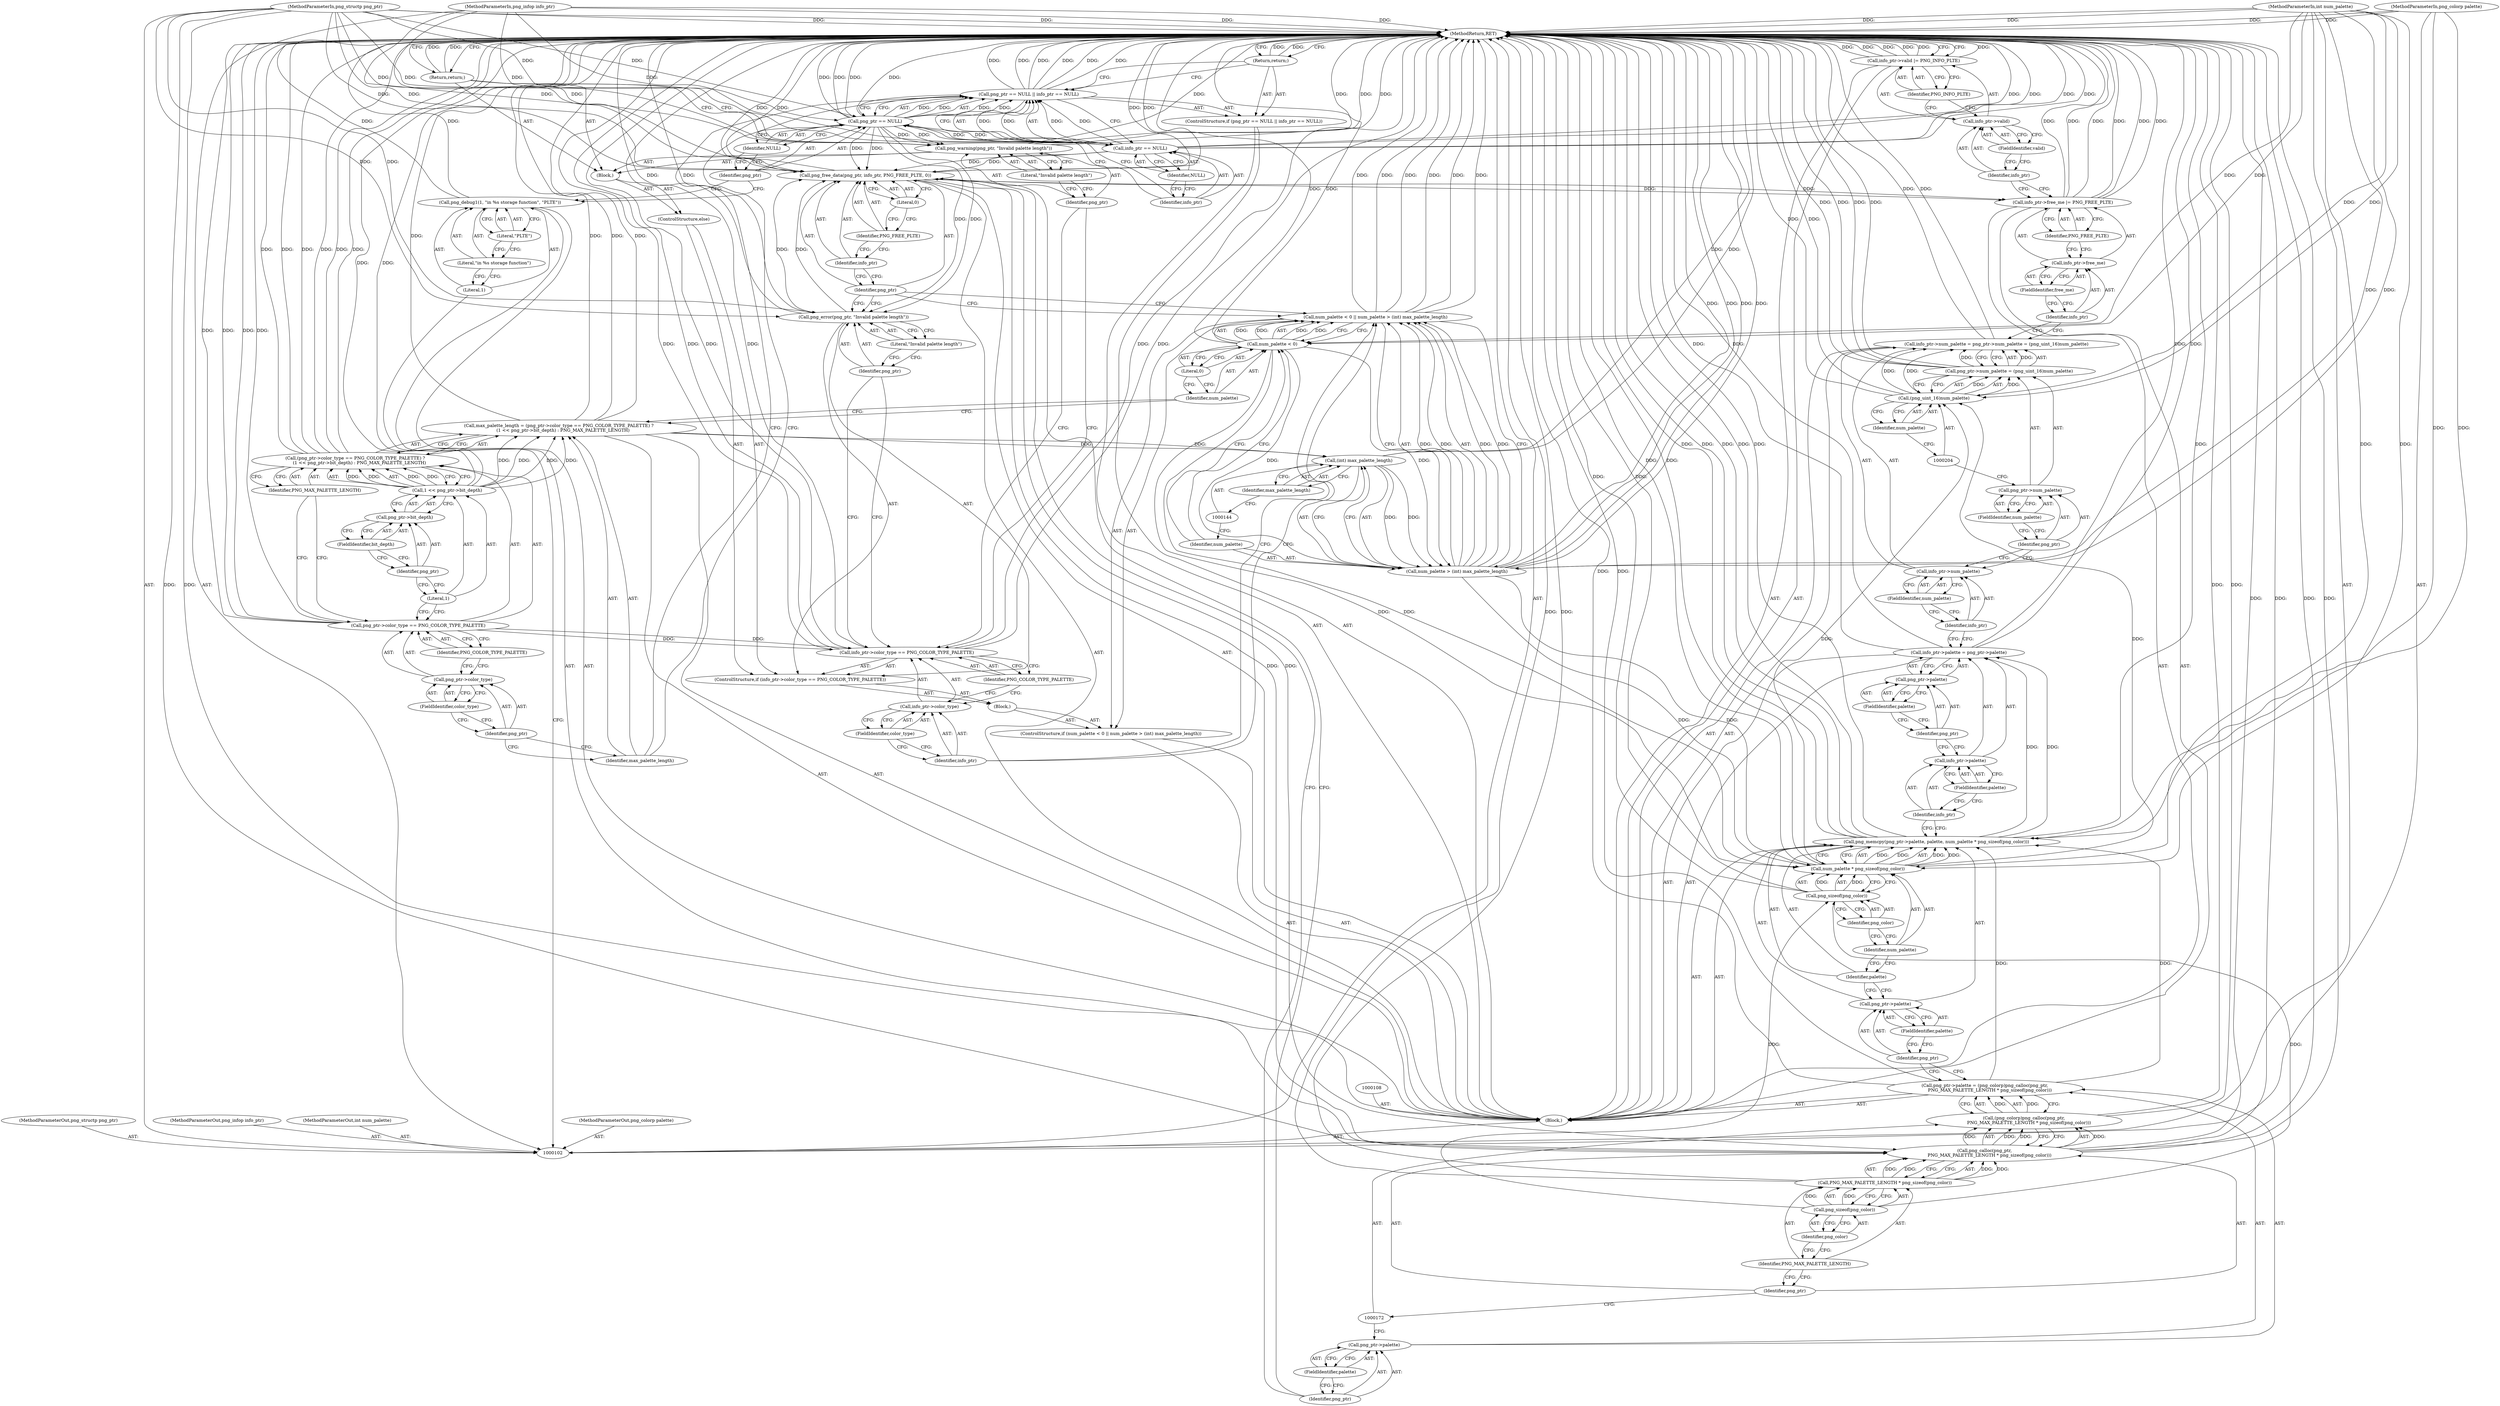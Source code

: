 digraph "0_Chrome_7f3d85b096f66870a15b37c2f40b219b2e292693_21" {
"1000216" [label="(MethodReturn,RET)"];
"1000103" [label="(MethodParameterIn,png_structp png_ptr)"];
"1000320" [label="(MethodParameterOut,png_structp png_ptr)"];
"1000104" [label="(MethodParameterIn,png_infop info_ptr)"];
"1000321" [label="(MethodParameterOut,png_infop info_ptr)"];
"1000121" [label="(Return,return;)"];
"1000124" [label="(Call,(png_ptr->color_type == PNG_COLOR_TYPE_PALETTE) ?\n      (1 << png_ptr->bit_depth) : PNG_MAX_PALETTE_LENGTH)"];
"1000125" [label="(Call,png_ptr->color_type == PNG_COLOR_TYPE_PALETTE)"];
"1000126" [label="(Call,png_ptr->color_type)"];
"1000127" [label="(Identifier,png_ptr)"];
"1000122" [label="(Call,max_palette_length = (png_ptr->color_type == PNG_COLOR_TYPE_PALETTE) ?\n      (1 << png_ptr->bit_depth) : PNG_MAX_PALETTE_LENGTH)"];
"1000123" [label="(Identifier,max_palette_length)"];
"1000128" [label="(FieldIdentifier,color_type)"];
"1000129" [label="(Identifier,PNG_COLOR_TYPE_PALETTE)"];
"1000132" [label="(Call,png_ptr->bit_depth)"];
"1000133" [label="(Identifier,png_ptr)"];
"1000134" [label="(FieldIdentifier,bit_depth)"];
"1000135" [label="(Identifier,PNG_MAX_PALETTE_LENGTH)"];
"1000130" [label="(Call,1 << png_ptr->bit_depth)"];
"1000131" [label="(Literal,1)"];
"1000140" [label="(Literal,0)"];
"1000141" [label="(Call,num_palette > (int) max_palette_length)"];
"1000142" [label="(Identifier,num_palette)"];
"1000136" [label="(ControlStructure,if (num_palette < 0 || num_palette > (int) max_palette_length))"];
"1000143" [label="(Call,(int) max_palette_length)"];
"1000145" [label="(Identifier,max_palette_length)"];
"1000137" [label="(Call,num_palette < 0 || num_palette > (int) max_palette_length)"];
"1000138" [label="(Call,num_palette < 0)"];
"1000139" [label="(Identifier,num_palette)"];
"1000146" [label="(Block,)"];
"1000148" [label="(Call,info_ptr->color_type == PNG_COLOR_TYPE_PALETTE)"];
"1000149" [label="(Call,info_ptr->color_type)"];
"1000150" [label="(Identifier,info_ptr)"];
"1000151" [label="(FieldIdentifier,color_type)"];
"1000152" [label="(Identifier,PNG_COLOR_TYPE_PALETTE)"];
"1000147" [label="(ControlStructure,if (info_ptr->color_type == PNG_COLOR_TYPE_PALETTE))"];
"1000153" [label="(Call,png_error(png_ptr, \"Invalid palette length\"))"];
"1000154" [label="(Identifier,png_ptr)"];
"1000155" [label="(Literal,\"Invalid palette length\")"];
"1000156" [label="(ControlStructure,else)"];
"1000106" [label="(MethodParameterIn,int num_palette)"];
"1000323" [label="(MethodParameterOut,int num_palette)"];
"1000105" [label="(MethodParameterIn,png_colorp palette)"];
"1000322" [label="(MethodParameterOut,png_colorp palette)"];
"1000157" [label="(Block,)"];
"1000159" [label="(Identifier,png_ptr)"];
"1000160" [label="(Literal,\"Invalid palette length\")"];
"1000158" [label="(Call,png_warning(png_ptr, \"Invalid palette length\"))"];
"1000161" [label="(Return,return;)"];
"1000107" [label="(Block,)"];
"1000163" [label="(Identifier,png_ptr)"];
"1000164" [label="(Identifier,info_ptr)"];
"1000162" [label="(Call,png_free_data(png_ptr, info_ptr, PNG_FREE_PLTE, 0))"];
"1000165" [label="(Identifier,PNG_FREE_PLTE)"];
"1000166" [label="(Literal,0)"];
"1000170" [label="(FieldIdentifier,palette)"];
"1000171" [label="(Call,(png_colorp)png_calloc(png_ptr,\n       PNG_MAX_PALETTE_LENGTH * png_sizeof(png_color)))"];
"1000173" [label="(Call,png_calloc(png_ptr,\n       PNG_MAX_PALETTE_LENGTH * png_sizeof(png_color)))"];
"1000167" [label="(Call,png_ptr->palette = (png_colorp)png_calloc(png_ptr,\n       PNG_MAX_PALETTE_LENGTH * png_sizeof(png_color)))"];
"1000168" [label="(Call,png_ptr->palette)"];
"1000169" [label="(Identifier,png_ptr)"];
"1000174" [label="(Identifier,png_ptr)"];
"1000177" [label="(Call,png_sizeof(png_color))"];
"1000178" [label="(Identifier,png_color)"];
"1000175" [label="(Call,PNG_MAX_PALETTE_LENGTH * png_sizeof(png_color))"];
"1000176" [label="(Identifier,PNG_MAX_PALETTE_LENGTH)"];
"1000180" [label="(Call,png_ptr->palette)"];
"1000181" [label="(Identifier,png_ptr)"];
"1000182" [label="(FieldIdentifier,palette)"];
"1000179" [label="(Call,png_memcpy(png_ptr->palette, palette, num_palette * png_sizeof(png_color)))"];
"1000183" [label="(Identifier,palette)"];
"1000184" [label="(Call,num_palette * png_sizeof(png_color))"];
"1000185" [label="(Identifier,num_palette)"];
"1000186" [label="(Call,png_sizeof(png_color))"];
"1000187" [label="(Identifier,png_color)"];
"1000191" [label="(FieldIdentifier,palette)"];
"1000192" [label="(Call,png_ptr->palette)"];
"1000193" [label="(Identifier,png_ptr)"];
"1000188" [label="(Call,info_ptr->palette = png_ptr->palette)"];
"1000189" [label="(Call,info_ptr->palette)"];
"1000190" [label="(Identifier,info_ptr)"];
"1000194" [label="(FieldIdentifier,palette)"];
"1000198" [label="(FieldIdentifier,num_palette)"];
"1000199" [label="(Call,png_ptr->num_palette = (png_uint_16)num_palette)"];
"1000200" [label="(Call,png_ptr->num_palette)"];
"1000201" [label="(Identifier,png_ptr)"];
"1000195" [label="(Call,info_ptr->num_palette = png_ptr->num_palette = (png_uint_16)num_palette)"];
"1000196" [label="(Call,info_ptr->num_palette)"];
"1000197" [label="(Identifier,info_ptr)"];
"1000202" [label="(FieldIdentifier,num_palette)"];
"1000203" [label="(Call,(png_uint_16)num_palette)"];
"1000205" [label="(Identifier,num_palette)"];
"1000209" [label="(FieldIdentifier,free_me)"];
"1000210" [label="(Identifier,PNG_FREE_PLTE)"];
"1000206" [label="(Call,info_ptr->free_me |= PNG_FREE_PLTE)"];
"1000207" [label="(Call,info_ptr->free_me)"];
"1000208" [label="(Identifier,info_ptr)"];
"1000214" [label="(FieldIdentifier,valid)"];
"1000215" [label="(Identifier,PNG_INFO_PLTE)"];
"1000211" [label="(Call,info_ptr->valid |= PNG_INFO_PLTE)"];
"1000212" [label="(Call,info_ptr->valid)"];
"1000213" [label="(Identifier,info_ptr)"];
"1000110" [label="(Literal,1)"];
"1000111" [label="(Literal,\"in %s storage function\")"];
"1000109" [label="(Call,png_debug1(1, \"in %s storage function\", \"PLTE\"))"];
"1000112" [label="(Literal,\"PLTE\")"];
"1000117" [label="(Identifier,NULL)"];
"1000118" [label="(Call,info_ptr == NULL)"];
"1000119" [label="(Identifier,info_ptr)"];
"1000120" [label="(Identifier,NULL)"];
"1000113" [label="(ControlStructure,if (png_ptr == NULL || info_ptr == NULL))"];
"1000114" [label="(Call,png_ptr == NULL || info_ptr == NULL)"];
"1000115" [label="(Call,png_ptr == NULL)"];
"1000116" [label="(Identifier,png_ptr)"];
"1000216" -> "1000102"  [label="AST: "];
"1000216" -> "1000121"  [label="CFG: "];
"1000216" -> "1000161"  [label="CFG: "];
"1000216" -> "1000211"  [label="CFG: "];
"1000161" -> "1000216"  [label="DDG: "];
"1000121" -> "1000216"  [label="DDG: "];
"1000124" -> "1000216"  [label="DDG: "];
"1000124" -> "1000216"  [label="DDG: "];
"1000124" -> "1000216"  [label="DDG: "];
"1000206" -> "1000216"  [label="DDG: "];
"1000206" -> "1000216"  [label="DDG: "];
"1000206" -> "1000216"  [label="DDG: "];
"1000199" -> "1000216"  [label="DDG: "];
"1000199" -> "1000216"  [label="DDG: "];
"1000105" -> "1000216"  [label="DDG: "];
"1000114" -> "1000216"  [label="DDG: "];
"1000114" -> "1000216"  [label="DDG: "];
"1000114" -> "1000216"  [label="DDG: "];
"1000211" -> "1000216"  [label="DDG: "];
"1000211" -> "1000216"  [label="DDG: "];
"1000211" -> "1000216"  [label="DDG: "];
"1000137" -> "1000216"  [label="DDG: "];
"1000137" -> "1000216"  [label="DDG: "];
"1000137" -> "1000216"  [label="DDG: "];
"1000122" -> "1000216"  [label="DDG: "];
"1000122" -> "1000216"  [label="DDG: "];
"1000158" -> "1000216"  [label="DDG: "];
"1000158" -> "1000216"  [label="DDG: "];
"1000115" -> "1000216"  [label="DDG: "];
"1000115" -> "1000216"  [label="DDG: "];
"1000162" -> "1000216"  [label="DDG: "];
"1000162" -> "1000216"  [label="DDG: "];
"1000184" -> "1000216"  [label="DDG: "];
"1000125" -> "1000216"  [label="DDG: "];
"1000125" -> "1000216"  [label="DDG: "];
"1000186" -> "1000216"  [label="DDG: "];
"1000141" -> "1000216"  [label="DDG: "];
"1000141" -> "1000216"  [label="DDG: "];
"1000179" -> "1000216"  [label="DDG: "];
"1000179" -> "1000216"  [label="DDG: "];
"1000179" -> "1000216"  [label="DDG: "];
"1000104" -> "1000216"  [label="DDG: "];
"1000188" -> "1000216"  [label="DDG: "];
"1000188" -> "1000216"  [label="DDG: "];
"1000130" -> "1000216"  [label="DDG: "];
"1000138" -> "1000216"  [label="DDG: "];
"1000148" -> "1000216"  [label="DDG: "];
"1000148" -> "1000216"  [label="DDG: "];
"1000148" -> "1000216"  [label="DDG: "];
"1000103" -> "1000216"  [label="DDG: "];
"1000175" -> "1000216"  [label="DDG: "];
"1000153" -> "1000216"  [label="DDG: "];
"1000118" -> "1000216"  [label="DDG: "];
"1000118" -> "1000216"  [label="DDG: "];
"1000171" -> "1000216"  [label="DDG: "];
"1000143" -> "1000216"  [label="DDG: "];
"1000167" -> "1000216"  [label="DDG: "];
"1000203" -> "1000216"  [label="DDG: "];
"1000195" -> "1000216"  [label="DDG: "];
"1000173" -> "1000216"  [label="DDG: "];
"1000173" -> "1000216"  [label="DDG: "];
"1000106" -> "1000216"  [label="DDG: "];
"1000109" -> "1000216"  [label="DDG: "];
"1000103" -> "1000102"  [label="AST: "];
"1000103" -> "1000216"  [label="DDG: "];
"1000103" -> "1000115"  [label="DDG: "];
"1000103" -> "1000153"  [label="DDG: "];
"1000103" -> "1000158"  [label="DDG: "];
"1000103" -> "1000162"  [label="DDG: "];
"1000103" -> "1000173"  [label="DDG: "];
"1000320" -> "1000102"  [label="AST: "];
"1000104" -> "1000102"  [label="AST: "];
"1000104" -> "1000216"  [label="DDG: "];
"1000104" -> "1000118"  [label="DDG: "];
"1000104" -> "1000162"  [label="DDG: "];
"1000321" -> "1000102"  [label="AST: "];
"1000121" -> "1000113"  [label="AST: "];
"1000121" -> "1000114"  [label="CFG: "];
"1000216" -> "1000121"  [label="CFG: "];
"1000121" -> "1000216"  [label="DDG: "];
"1000124" -> "1000122"  [label="AST: "];
"1000124" -> "1000130"  [label="CFG: "];
"1000124" -> "1000135"  [label="CFG: "];
"1000125" -> "1000124"  [label="AST: "];
"1000130" -> "1000124"  [label="AST: "];
"1000135" -> "1000124"  [label="AST: "];
"1000122" -> "1000124"  [label="CFG: "];
"1000124" -> "1000216"  [label="DDG: "];
"1000124" -> "1000216"  [label="DDG: "];
"1000124" -> "1000216"  [label="DDG: "];
"1000130" -> "1000124"  [label="DDG: "];
"1000130" -> "1000124"  [label="DDG: "];
"1000125" -> "1000124"  [label="AST: "];
"1000125" -> "1000129"  [label="CFG: "];
"1000126" -> "1000125"  [label="AST: "];
"1000129" -> "1000125"  [label="AST: "];
"1000131" -> "1000125"  [label="CFG: "];
"1000135" -> "1000125"  [label="CFG: "];
"1000125" -> "1000216"  [label="DDG: "];
"1000125" -> "1000216"  [label="DDG: "];
"1000125" -> "1000148"  [label="DDG: "];
"1000126" -> "1000125"  [label="AST: "];
"1000126" -> "1000128"  [label="CFG: "];
"1000127" -> "1000126"  [label="AST: "];
"1000128" -> "1000126"  [label="AST: "];
"1000129" -> "1000126"  [label="CFG: "];
"1000127" -> "1000126"  [label="AST: "];
"1000127" -> "1000123"  [label="CFG: "];
"1000128" -> "1000127"  [label="CFG: "];
"1000122" -> "1000107"  [label="AST: "];
"1000122" -> "1000124"  [label="CFG: "];
"1000123" -> "1000122"  [label="AST: "];
"1000124" -> "1000122"  [label="AST: "];
"1000139" -> "1000122"  [label="CFG: "];
"1000122" -> "1000216"  [label="DDG: "];
"1000122" -> "1000216"  [label="DDG: "];
"1000130" -> "1000122"  [label="DDG: "];
"1000130" -> "1000122"  [label="DDG: "];
"1000122" -> "1000143"  [label="DDG: "];
"1000123" -> "1000122"  [label="AST: "];
"1000123" -> "1000114"  [label="CFG: "];
"1000127" -> "1000123"  [label="CFG: "];
"1000128" -> "1000126"  [label="AST: "];
"1000128" -> "1000127"  [label="CFG: "];
"1000126" -> "1000128"  [label="CFG: "];
"1000129" -> "1000125"  [label="AST: "];
"1000129" -> "1000126"  [label="CFG: "];
"1000125" -> "1000129"  [label="CFG: "];
"1000132" -> "1000130"  [label="AST: "];
"1000132" -> "1000134"  [label="CFG: "];
"1000133" -> "1000132"  [label="AST: "];
"1000134" -> "1000132"  [label="AST: "];
"1000130" -> "1000132"  [label="CFG: "];
"1000133" -> "1000132"  [label="AST: "];
"1000133" -> "1000131"  [label="CFG: "];
"1000134" -> "1000133"  [label="CFG: "];
"1000134" -> "1000132"  [label="AST: "];
"1000134" -> "1000133"  [label="CFG: "];
"1000132" -> "1000134"  [label="CFG: "];
"1000135" -> "1000124"  [label="AST: "];
"1000135" -> "1000125"  [label="CFG: "];
"1000124" -> "1000135"  [label="CFG: "];
"1000130" -> "1000124"  [label="AST: "];
"1000130" -> "1000132"  [label="CFG: "];
"1000131" -> "1000130"  [label="AST: "];
"1000132" -> "1000130"  [label="AST: "];
"1000124" -> "1000130"  [label="CFG: "];
"1000130" -> "1000216"  [label="DDG: "];
"1000130" -> "1000122"  [label="DDG: "];
"1000130" -> "1000122"  [label="DDG: "];
"1000130" -> "1000124"  [label="DDG: "];
"1000130" -> "1000124"  [label="DDG: "];
"1000131" -> "1000130"  [label="AST: "];
"1000131" -> "1000125"  [label="CFG: "];
"1000133" -> "1000131"  [label="CFG: "];
"1000140" -> "1000138"  [label="AST: "];
"1000140" -> "1000139"  [label="CFG: "];
"1000138" -> "1000140"  [label="CFG: "];
"1000141" -> "1000137"  [label="AST: "];
"1000141" -> "1000143"  [label="CFG: "];
"1000142" -> "1000141"  [label="AST: "];
"1000143" -> "1000141"  [label="AST: "];
"1000137" -> "1000141"  [label="CFG: "];
"1000141" -> "1000216"  [label="DDG: "];
"1000141" -> "1000216"  [label="DDG: "];
"1000141" -> "1000137"  [label="DDG: "];
"1000141" -> "1000137"  [label="DDG: "];
"1000138" -> "1000141"  [label="DDG: "];
"1000106" -> "1000141"  [label="DDG: "];
"1000143" -> "1000141"  [label="DDG: "];
"1000141" -> "1000184"  [label="DDG: "];
"1000142" -> "1000141"  [label="AST: "];
"1000142" -> "1000138"  [label="CFG: "];
"1000144" -> "1000142"  [label="CFG: "];
"1000136" -> "1000107"  [label="AST: "];
"1000137" -> "1000136"  [label="AST: "];
"1000146" -> "1000136"  [label="AST: "];
"1000143" -> "1000141"  [label="AST: "];
"1000143" -> "1000145"  [label="CFG: "];
"1000144" -> "1000143"  [label="AST: "];
"1000145" -> "1000143"  [label="AST: "];
"1000141" -> "1000143"  [label="CFG: "];
"1000143" -> "1000216"  [label="DDG: "];
"1000143" -> "1000141"  [label="DDG: "];
"1000122" -> "1000143"  [label="DDG: "];
"1000145" -> "1000143"  [label="AST: "];
"1000145" -> "1000144"  [label="CFG: "];
"1000143" -> "1000145"  [label="CFG: "];
"1000137" -> "1000136"  [label="AST: "];
"1000137" -> "1000138"  [label="CFG: "];
"1000137" -> "1000141"  [label="CFG: "];
"1000138" -> "1000137"  [label="AST: "];
"1000141" -> "1000137"  [label="AST: "];
"1000150" -> "1000137"  [label="CFG: "];
"1000163" -> "1000137"  [label="CFG: "];
"1000137" -> "1000216"  [label="DDG: "];
"1000137" -> "1000216"  [label="DDG: "];
"1000137" -> "1000216"  [label="DDG: "];
"1000138" -> "1000137"  [label="DDG: "];
"1000138" -> "1000137"  [label="DDG: "];
"1000141" -> "1000137"  [label="DDG: "];
"1000141" -> "1000137"  [label="DDG: "];
"1000138" -> "1000137"  [label="AST: "];
"1000138" -> "1000140"  [label="CFG: "];
"1000139" -> "1000138"  [label="AST: "];
"1000140" -> "1000138"  [label="AST: "];
"1000142" -> "1000138"  [label="CFG: "];
"1000137" -> "1000138"  [label="CFG: "];
"1000138" -> "1000216"  [label="DDG: "];
"1000138" -> "1000137"  [label="DDG: "];
"1000138" -> "1000137"  [label="DDG: "];
"1000106" -> "1000138"  [label="DDG: "];
"1000138" -> "1000141"  [label="DDG: "];
"1000138" -> "1000184"  [label="DDG: "];
"1000139" -> "1000138"  [label="AST: "];
"1000139" -> "1000122"  [label="CFG: "];
"1000140" -> "1000139"  [label="CFG: "];
"1000146" -> "1000136"  [label="AST: "];
"1000147" -> "1000146"  [label="AST: "];
"1000148" -> "1000147"  [label="AST: "];
"1000148" -> "1000152"  [label="CFG: "];
"1000149" -> "1000148"  [label="AST: "];
"1000152" -> "1000148"  [label="AST: "];
"1000154" -> "1000148"  [label="CFG: "];
"1000159" -> "1000148"  [label="CFG: "];
"1000148" -> "1000216"  [label="DDG: "];
"1000148" -> "1000216"  [label="DDG: "];
"1000148" -> "1000216"  [label="DDG: "];
"1000125" -> "1000148"  [label="DDG: "];
"1000149" -> "1000148"  [label="AST: "];
"1000149" -> "1000151"  [label="CFG: "];
"1000150" -> "1000149"  [label="AST: "];
"1000151" -> "1000149"  [label="AST: "];
"1000152" -> "1000149"  [label="CFG: "];
"1000150" -> "1000149"  [label="AST: "];
"1000150" -> "1000137"  [label="CFG: "];
"1000151" -> "1000150"  [label="CFG: "];
"1000151" -> "1000149"  [label="AST: "];
"1000151" -> "1000150"  [label="CFG: "];
"1000149" -> "1000151"  [label="CFG: "];
"1000152" -> "1000148"  [label="AST: "];
"1000152" -> "1000149"  [label="CFG: "];
"1000148" -> "1000152"  [label="CFG: "];
"1000147" -> "1000146"  [label="AST: "];
"1000148" -> "1000147"  [label="AST: "];
"1000153" -> "1000147"  [label="AST: "];
"1000156" -> "1000147"  [label="AST: "];
"1000153" -> "1000147"  [label="AST: "];
"1000153" -> "1000155"  [label="CFG: "];
"1000154" -> "1000153"  [label="AST: "];
"1000155" -> "1000153"  [label="AST: "];
"1000163" -> "1000153"  [label="CFG: "];
"1000153" -> "1000216"  [label="DDG: "];
"1000115" -> "1000153"  [label="DDG: "];
"1000103" -> "1000153"  [label="DDG: "];
"1000153" -> "1000162"  [label="DDG: "];
"1000154" -> "1000153"  [label="AST: "];
"1000154" -> "1000148"  [label="CFG: "];
"1000155" -> "1000154"  [label="CFG: "];
"1000155" -> "1000153"  [label="AST: "];
"1000155" -> "1000154"  [label="CFG: "];
"1000153" -> "1000155"  [label="CFG: "];
"1000156" -> "1000147"  [label="AST: "];
"1000157" -> "1000156"  [label="AST: "];
"1000106" -> "1000102"  [label="AST: "];
"1000106" -> "1000216"  [label="DDG: "];
"1000106" -> "1000138"  [label="DDG: "];
"1000106" -> "1000141"  [label="DDG: "];
"1000106" -> "1000184"  [label="DDG: "];
"1000106" -> "1000203"  [label="DDG: "];
"1000323" -> "1000102"  [label="AST: "];
"1000105" -> "1000102"  [label="AST: "];
"1000105" -> "1000216"  [label="DDG: "];
"1000105" -> "1000179"  [label="DDG: "];
"1000322" -> "1000102"  [label="AST: "];
"1000157" -> "1000156"  [label="AST: "];
"1000158" -> "1000157"  [label="AST: "];
"1000161" -> "1000157"  [label="AST: "];
"1000159" -> "1000158"  [label="AST: "];
"1000159" -> "1000148"  [label="CFG: "];
"1000160" -> "1000159"  [label="CFG: "];
"1000160" -> "1000158"  [label="AST: "];
"1000160" -> "1000159"  [label="CFG: "];
"1000158" -> "1000160"  [label="CFG: "];
"1000158" -> "1000157"  [label="AST: "];
"1000158" -> "1000160"  [label="CFG: "];
"1000159" -> "1000158"  [label="AST: "];
"1000160" -> "1000158"  [label="AST: "];
"1000161" -> "1000158"  [label="CFG: "];
"1000158" -> "1000216"  [label="DDG: "];
"1000158" -> "1000216"  [label="DDG: "];
"1000115" -> "1000158"  [label="DDG: "];
"1000103" -> "1000158"  [label="DDG: "];
"1000161" -> "1000157"  [label="AST: "];
"1000161" -> "1000158"  [label="CFG: "];
"1000216" -> "1000161"  [label="CFG: "];
"1000161" -> "1000216"  [label="DDG: "];
"1000107" -> "1000102"  [label="AST: "];
"1000108" -> "1000107"  [label="AST: "];
"1000109" -> "1000107"  [label="AST: "];
"1000113" -> "1000107"  [label="AST: "];
"1000122" -> "1000107"  [label="AST: "];
"1000136" -> "1000107"  [label="AST: "];
"1000162" -> "1000107"  [label="AST: "];
"1000167" -> "1000107"  [label="AST: "];
"1000179" -> "1000107"  [label="AST: "];
"1000188" -> "1000107"  [label="AST: "];
"1000195" -> "1000107"  [label="AST: "];
"1000206" -> "1000107"  [label="AST: "];
"1000211" -> "1000107"  [label="AST: "];
"1000163" -> "1000162"  [label="AST: "];
"1000163" -> "1000153"  [label="CFG: "];
"1000163" -> "1000137"  [label="CFG: "];
"1000164" -> "1000163"  [label="CFG: "];
"1000164" -> "1000162"  [label="AST: "];
"1000164" -> "1000163"  [label="CFG: "];
"1000165" -> "1000164"  [label="CFG: "];
"1000162" -> "1000107"  [label="AST: "];
"1000162" -> "1000166"  [label="CFG: "];
"1000163" -> "1000162"  [label="AST: "];
"1000164" -> "1000162"  [label="AST: "];
"1000165" -> "1000162"  [label="AST: "];
"1000166" -> "1000162"  [label="AST: "];
"1000169" -> "1000162"  [label="CFG: "];
"1000162" -> "1000216"  [label="DDG: "];
"1000162" -> "1000216"  [label="DDG: "];
"1000153" -> "1000162"  [label="DDG: "];
"1000115" -> "1000162"  [label="DDG: "];
"1000103" -> "1000162"  [label="DDG: "];
"1000118" -> "1000162"  [label="DDG: "];
"1000104" -> "1000162"  [label="DDG: "];
"1000162" -> "1000173"  [label="DDG: "];
"1000162" -> "1000206"  [label="DDG: "];
"1000165" -> "1000162"  [label="AST: "];
"1000165" -> "1000164"  [label="CFG: "];
"1000166" -> "1000165"  [label="CFG: "];
"1000166" -> "1000162"  [label="AST: "];
"1000166" -> "1000165"  [label="CFG: "];
"1000162" -> "1000166"  [label="CFG: "];
"1000170" -> "1000168"  [label="AST: "];
"1000170" -> "1000169"  [label="CFG: "];
"1000168" -> "1000170"  [label="CFG: "];
"1000171" -> "1000167"  [label="AST: "];
"1000171" -> "1000173"  [label="CFG: "];
"1000172" -> "1000171"  [label="AST: "];
"1000173" -> "1000171"  [label="AST: "];
"1000167" -> "1000171"  [label="CFG: "];
"1000171" -> "1000216"  [label="DDG: "];
"1000171" -> "1000167"  [label="DDG: "];
"1000173" -> "1000171"  [label="DDG: "];
"1000173" -> "1000171"  [label="DDG: "];
"1000173" -> "1000171"  [label="AST: "];
"1000173" -> "1000175"  [label="CFG: "];
"1000174" -> "1000173"  [label="AST: "];
"1000175" -> "1000173"  [label="AST: "];
"1000171" -> "1000173"  [label="CFG: "];
"1000173" -> "1000216"  [label="DDG: "];
"1000173" -> "1000216"  [label="DDG: "];
"1000173" -> "1000171"  [label="DDG: "];
"1000173" -> "1000171"  [label="DDG: "];
"1000162" -> "1000173"  [label="DDG: "];
"1000103" -> "1000173"  [label="DDG: "];
"1000175" -> "1000173"  [label="DDG: "];
"1000175" -> "1000173"  [label="DDG: "];
"1000167" -> "1000107"  [label="AST: "];
"1000167" -> "1000171"  [label="CFG: "];
"1000168" -> "1000167"  [label="AST: "];
"1000171" -> "1000167"  [label="AST: "];
"1000181" -> "1000167"  [label="CFG: "];
"1000167" -> "1000216"  [label="DDG: "];
"1000171" -> "1000167"  [label="DDG: "];
"1000167" -> "1000179"  [label="DDG: "];
"1000168" -> "1000167"  [label="AST: "];
"1000168" -> "1000170"  [label="CFG: "];
"1000169" -> "1000168"  [label="AST: "];
"1000170" -> "1000168"  [label="AST: "];
"1000172" -> "1000168"  [label="CFG: "];
"1000169" -> "1000168"  [label="AST: "];
"1000169" -> "1000162"  [label="CFG: "];
"1000170" -> "1000169"  [label="CFG: "];
"1000174" -> "1000173"  [label="AST: "];
"1000174" -> "1000172"  [label="CFG: "];
"1000176" -> "1000174"  [label="CFG: "];
"1000177" -> "1000175"  [label="AST: "];
"1000177" -> "1000178"  [label="CFG: "];
"1000178" -> "1000177"  [label="AST: "];
"1000175" -> "1000177"  [label="CFG: "];
"1000177" -> "1000175"  [label="DDG: "];
"1000177" -> "1000186"  [label="DDG: "];
"1000178" -> "1000177"  [label="AST: "];
"1000178" -> "1000176"  [label="CFG: "];
"1000177" -> "1000178"  [label="CFG: "];
"1000175" -> "1000173"  [label="AST: "];
"1000175" -> "1000177"  [label="CFG: "];
"1000176" -> "1000175"  [label="AST: "];
"1000177" -> "1000175"  [label="AST: "];
"1000173" -> "1000175"  [label="CFG: "];
"1000175" -> "1000216"  [label="DDG: "];
"1000175" -> "1000173"  [label="DDG: "];
"1000175" -> "1000173"  [label="DDG: "];
"1000177" -> "1000175"  [label="DDG: "];
"1000176" -> "1000175"  [label="AST: "];
"1000176" -> "1000174"  [label="CFG: "];
"1000178" -> "1000176"  [label="CFG: "];
"1000180" -> "1000179"  [label="AST: "];
"1000180" -> "1000182"  [label="CFG: "];
"1000181" -> "1000180"  [label="AST: "];
"1000182" -> "1000180"  [label="AST: "];
"1000183" -> "1000180"  [label="CFG: "];
"1000181" -> "1000180"  [label="AST: "];
"1000181" -> "1000167"  [label="CFG: "];
"1000182" -> "1000181"  [label="CFG: "];
"1000182" -> "1000180"  [label="AST: "];
"1000182" -> "1000181"  [label="CFG: "];
"1000180" -> "1000182"  [label="CFG: "];
"1000179" -> "1000107"  [label="AST: "];
"1000179" -> "1000184"  [label="CFG: "];
"1000180" -> "1000179"  [label="AST: "];
"1000183" -> "1000179"  [label="AST: "];
"1000184" -> "1000179"  [label="AST: "];
"1000190" -> "1000179"  [label="CFG: "];
"1000179" -> "1000216"  [label="DDG: "];
"1000179" -> "1000216"  [label="DDG: "];
"1000179" -> "1000216"  [label="DDG: "];
"1000167" -> "1000179"  [label="DDG: "];
"1000105" -> "1000179"  [label="DDG: "];
"1000184" -> "1000179"  [label="DDG: "];
"1000184" -> "1000179"  [label="DDG: "];
"1000179" -> "1000188"  [label="DDG: "];
"1000183" -> "1000179"  [label="AST: "];
"1000183" -> "1000180"  [label="CFG: "];
"1000185" -> "1000183"  [label="CFG: "];
"1000184" -> "1000179"  [label="AST: "];
"1000184" -> "1000186"  [label="CFG: "];
"1000185" -> "1000184"  [label="AST: "];
"1000186" -> "1000184"  [label="AST: "];
"1000179" -> "1000184"  [label="CFG: "];
"1000184" -> "1000216"  [label="DDG: "];
"1000184" -> "1000179"  [label="DDG: "];
"1000184" -> "1000179"  [label="DDG: "];
"1000141" -> "1000184"  [label="DDG: "];
"1000138" -> "1000184"  [label="DDG: "];
"1000106" -> "1000184"  [label="DDG: "];
"1000186" -> "1000184"  [label="DDG: "];
"1000184" -> "1000203"  [label="DDG: "];
"1000185" -> "1000184"  [label="AST: "];
"1000185" -> "1000183"  [label="CFG: "];
"1000187" -> "1000185"  [label="CFG: "];
"1000186" -> "1000184"  [label="AST: "];
"1000186" -> "1000187"  [label="CFG: "];
"1000187" -> "1000186"  [label="AST: "];
"1000184" -> "1000186"  [label="CFG: "];
"1000186" -> "1000216"  [label="DDG: "];
"1000186" -> "1000184"  [label="DDG: "];
"1000177" -> "1000186"  [label="DDG: "];
"1000187" -> "1000186"  [label="AST: "];
"1000187" -> "1000185"  [label="CFG: "];
"1000186" -> "1000187"  [label="CFG: "];
"1000191" -> "1000189"  [label="AST: "];
"1000191" -> "1000190"  [label="CFG: "];
"1000189" -> "1000191"  [label="CFG: "];
"1000192" -> "1000188"  [label="AST: "];
"1000192" -> "1000194"  [label="CFG: "];
"1000193" -> "1000192"  [label="AST: "];
"1000194" -> "1000192"  [label="AST: "];
"1000188" -> "1000192"  [label="CFG: "];
"1000193" -> "1000192"  [label="AST: "];
"1000193" -> "1000189"  [label="CFG: "];
"1000194" -> "1000193"  [label="CFG: "];
"1000188" -> "1000107"  [label="AST: "];
"1000188" -> "1000192"  [label="CFG: "];
"1000189" -> "1000188"  [label="AST: "];
"1000192" -> "1000188"  [label="AST: "];
"1000197" -> "1000188"  [label="CFG: "];
"1000188" -> "1000216"  [label="DDG: "];
"1000188" -> "1000216"  [label="DDG: "];
"1000179" -> "1000188"  [label="DDG: "];
"1000189" -> "1000188"  [label="AST: "];
"1000189" -> "1000191"  [label="CFG: "];
"1000190" -> "1000189"  [label="AST: "];
"1000191" -> "1000189"  [label="AST: "];
"1000193" -> "1000189"  [label="CFG: "];
"1000190" -> "1000189"  [label="AST: "];
"1000190" -> "1000179"  [label="CFG: "];
"1000191" -> "1000190"  [label="CFG: "];
"1000194" -> "1000192"  [label="AST: "];
"1000194" -> "1000193"  [label="CFG: "];
"1000192" -> "1000194"  [label="CFG: "];
"1000198" -> "1000196"  [label="AST: "];
"1000198" -> "1000197"  [label="CFG: "];
"1000196" -> "1000198"  [label="CFG: "];
"1000199" -> "1000195"  [label="AST: "];
"1000199" -> "1000203"  [label="CFG: "];
"1000200" -> "1000199"  [label="AST: "];
"1000203" -> "1000199"  [label="AST: "];
"1000195" -> "1000199"  [label="CFG: "];
"1000199" -> "1000216"  [label="DDG: "];
"1000199" -> "1000216"  [label="DDG: "];
"1000199" -> "1000195"  [label="DDG: "];
"1000203" -> "1000199"  [label="DDG: "];
"1000200" -> "1000199"  [label="AST: "];
"1000200" -> "1000202"  [label="CFG: "];
"1000201" -> "1000200"  [label="AST: "];
"1000202" -> "1000200"  [label="AST: "];
"1000204" -> "1000200"  [label="CFG: "];
"1000201" -> "1000200"  [label="AST: "];
"1000201" -> "1000196"  [label="CFG: "];
"1000202" -> "1000201"  [label="CFG: "];
"1000195" -> "1000107"  [label="AST: "];
"1000195" -> "1000199"  [label="CFG: "];
"1000196" -> "1000195"  [label="AST: "];
"1000199" -> "1000195"  [label="AST: "];
"1000208" -> "1000195"  [label="CFG: "];
"1000195" -> "1000216"  [label="DDG: "];
"1000199" -> "1000195"  [label="DDG: "];
"1000203" -> "1000195"  [label="DDG: "];
"1000196" -> "1000195"  [label="AST: "];
"1000196" -> "1000198"  [label="CFG: "];
"1000197" -> "1000196"  [label="AST: "];
"1000198" -> "1000196"  [label="AST: "];
"1000201" -> "1000196"  [label="CFG: "];
"1000197" -> "1000196"  [label="AST: "];
"1000197" -> "1000188"  [label="CFG: "];
"1000198" -> "1000197"  [label="CFG: "];
"1000202" -> "1000200"  [label="AST: "];
"1000202" -> "1000201"  [label="CFG: "];
"1000200" -> "1000202"  [label="CFG: "];
"1000203" -> "1000199"  [label="AST: "];
"1000203" -> "1000205"  [label="CFG: "];
"1000204" -> "1000203"  [label="AST: "];
"1000205" -> "1000203"  [label="AST: "];
"1000199" -> "1000203"  [label="CFG: "];
"1000203" -> "1000216"  [label="DDG: "];
"1000203" -> "1000195"  [label="DDG: "];
"1000203" -> "1000199"  [label="DDG: "];
"1000184" -> "1000203"  [label="DDG: "];
"1000106" -> "1000203"  [label="DDG: "];
"1000205" -> "1000203"  [label="AST: "];
"1000205" -> "1000204"  [label="CFG: "];
"1000203" -> "1000205"  [label="CFG: "];
"1000209" -> "1000207"  [label="AST: "];
"1000209" -> "1000208"  [label="CFG: "];
"1000207" -> "1000209"  [label="CFG: "];
"1000210" -> "1000206"  [label="AST: "];
"1000210" -> "1000207"  [label="CFG: "];
"1000206" -> "1000210"  [label="CFG: "];
"1000206" -> "1000107"  [label="AST: "];
"1000206" -> "1000210"  [label="CFG: "];
"1000207" -> "1000206"  [label="AST: "];
"1000210" -> "1000206"  [label="AST: "];
"1000213" -> "1000206"  [label="CFG: "];
"1000206" -> "1000216"  [label="DDG: "];
"1000206" -> "1000216"  [label="DDG: "];
"1000206" -> "1000216"  [label="DDG: "];
"1000162" -> "1000206"  [label="DDG: "];
"1000207" -> "1000206"  [label="AST: "];
"1000207" -> "1000209"  [label="CFG: "];
"1000208" -> "1000207"  [label="AST: "];
"1000209" -> "1000207"  [label="AST: "];
"1000210" -> "1000207"  [label="CFG: "];
"1000208" -> "1000207"  [label="AST: "];
"1000208" -> "1000195"  [label="CFG: "];
"1000209" -> "1000208"  [label="CFG: "];
"1000214" -> "1000212"  [label="AST: "];
"1000214" -> "1000213"  [label="CFG: "];
"1000212" -> "1000214"  [label="CFG: "];
"1000215" -> "1000211"  [label="AST: "];
"1000215" -> "1000212"  [label="CFG: "];
"1000211" -> "1000215"  [label="CFG: "];
"1000211" -> "1000107"  [label="AST: "];
"1000211" -> "1000215"  [label="CFG: "];
"1000212" -> "1000211"  [label="AST: "];
"1000215" -> "1000211"  [label="AST: "];
"1000216" -> "1000211"  [label="CFG: "];
"1000211" -> "1000216"  [label="DDG: "];
"1000211" -> "1000216"  [label="DDG: "];
"1000211" -> "1000216"  [label="DDG: "];
"1000212" -> "1000211"  [label="AST: "];
"1000212" -> "1000214"  [label="CFG: "];
"1000213" -> "1000212"  [label="AST: "];
"1000214" -> "1000212"  [label="AST: "];
"1000215" -> "1000212"  [label="CFG: "];
"1000213" -> "1000212"  [label="AST: "];
"1000213" -> "1000206"  [label="CFG: "];
"1000214" -> "1000213"  [label="CFG: "];
"1000110" -> "1000109"  [label="AST: "];
"1000110" -> "1000102"  [label="CFG: "];
"1000111" -> "1000110"  [label="CFG: "];
"1000111" -> "1000109"  [label="AST: "];
"1000111" -> "1000110"  [label="CFG: "];
"1000112" -> "1000111"  [label="CFG: "];
"1000109" -> "1000107"  [label="AST: "];
"1000109" -> "1000112"  [label="CFG: "];
"1000110" -> "1000109"  [label="AST: "];
"1000111" -> "1000109"  [label="AST: "];
"1000112" -> "1000109"  [label="AST: "];
"1000116" -> "1000109"  [label="CFG: "];
"1000109" -> "1000216"  [label="DDG: "];
"1000112" -> "1000109"  [label="AST: "];
"1000112" -> "1000111"  [label="CFG: "];
"1000109" -> "1000112"  [label="CFG: "];
"1000117" -> "1000115"  [label="AST: "];
"1000117" -> "1000116"  [label="CFG: "];
"1000115" -> "1000117"  [label="CFG: "];
"1000118" -> "1000114"  [label="AST: "];
"1000118" -> "1000120"  [label="CFG: "];
"1000119" -> "1000118"  [label="AST: "];
"1000120" -> "1000118"  [label="AST: "];
"1000114" -> "1000118"  [label="CFG: "];
"1000118" -> "1000216"  [label="DDG: "];
"1000118" -> "1000216"  [label="DDG: "];
"1000118" -> "1000114"  [label="DDG: "];
"1000118" -> "1000114"  [label="DDG: "];
"1000104" -> "1000118"  [label="DDG: "];
"1000115" -> "1000118"  [label="DDG: "];
"1000118" -> "1000162"  [label="DDG: "];
"1000119" -> "1000118"  [label="AST: "];
"1000119" -> "1000115"  [label="CFG: "];
"1000120" -> "1000119"  [label="CFG: "];
"1000120" -> "1000118"  [label="AST: "];
"1000120" -> "1000119"  [label="CFG: "];
"1000118" -> "1000120"  [label="CFG: "];
"1000113" -> "1000107"  [label="AST: "];
"1000114" -> "1000113"  [label="AST: "];
"1000121" -> "1000113"  [label="AST: "];
"1000114" -> "1000113"  [label="AST: "];
"1000114" -> "1000115"  [label="CFG: "];
"1000114" -> "1000118"  [label="CFG: "];
"1000115" -> "1000114"  [label="AST: "];
"1000118" -> "1000114"  [label="AST: "];
"1000121" -> "1000114"  [label="CFG: "];
"1000123" -> "1000114"  [label="CFG: "];
"1000114" -> "1000216"  [label="DDG: "];
"1000114" -> "1000216"  [label="DDG: "];
"1000114" -> "1000216"  [label="DDG: "];
"1000115" -> "1000114"  [label="DDG: "];
"1000115" -> "1000114"  [label="DDG: "];
"1000118" -> "1000114"  [label="DDG: "];
"1000118" -> "1000114"  [label="DDG: "];
"1000115" -> "1000114"  [label="AST: "];
"1000115" -> "1000117"  [label="CFG: "];
"1000116" -> "1000115"  [label="AST: "];
"1000117" -> "1000115"  [label="AST: "];
"1000119" -> "1000115"  [label="CFG: "];
"1000114" -> "1000115"  [label="CFG: "];
"1000115" -> "1000216"  [label="DDG: "];
"1000115" -> "1000216"  [label="DDG: "];
"1000115" -> "1000114"  [label="DDG: "];
"1000115" -> "1000114"  [label="DDG: "];
"1000103" -> "1000115"  [label="DDG: "];
"1000115" -> "1000118"  [label="DDG: "];
"1000115" -> "1000153"  [label="DDG: "];
"1000115" -> "1000158"  [label="DDG: "];
"1000115" -> "1000162"  [label="DDG: "];
"1000116" -> "1000115"  [label="AST: "];
"1000116" -> "1000109"  [label="CFG: "];
"1000117" -> "1000116"  [label="CFG: "];
}
